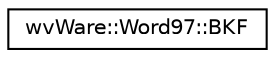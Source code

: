 digraph "类继承关系图"
{
  edge [fontname="Helvetica",fontsize="10",labelfontname="Helvetica",labelfontsize="10"];
  node [fontname="Helvetica",fontsize="10",shape=record];
  rankdir="LR";
  Node0 [label="wvWare::Word97::BKF",height=0.2,width=0.4,color="black", fillcolor="white", style="filled",URL="$structwv_ware_1_1_word97_1_1_b_k_f.html"];
}
